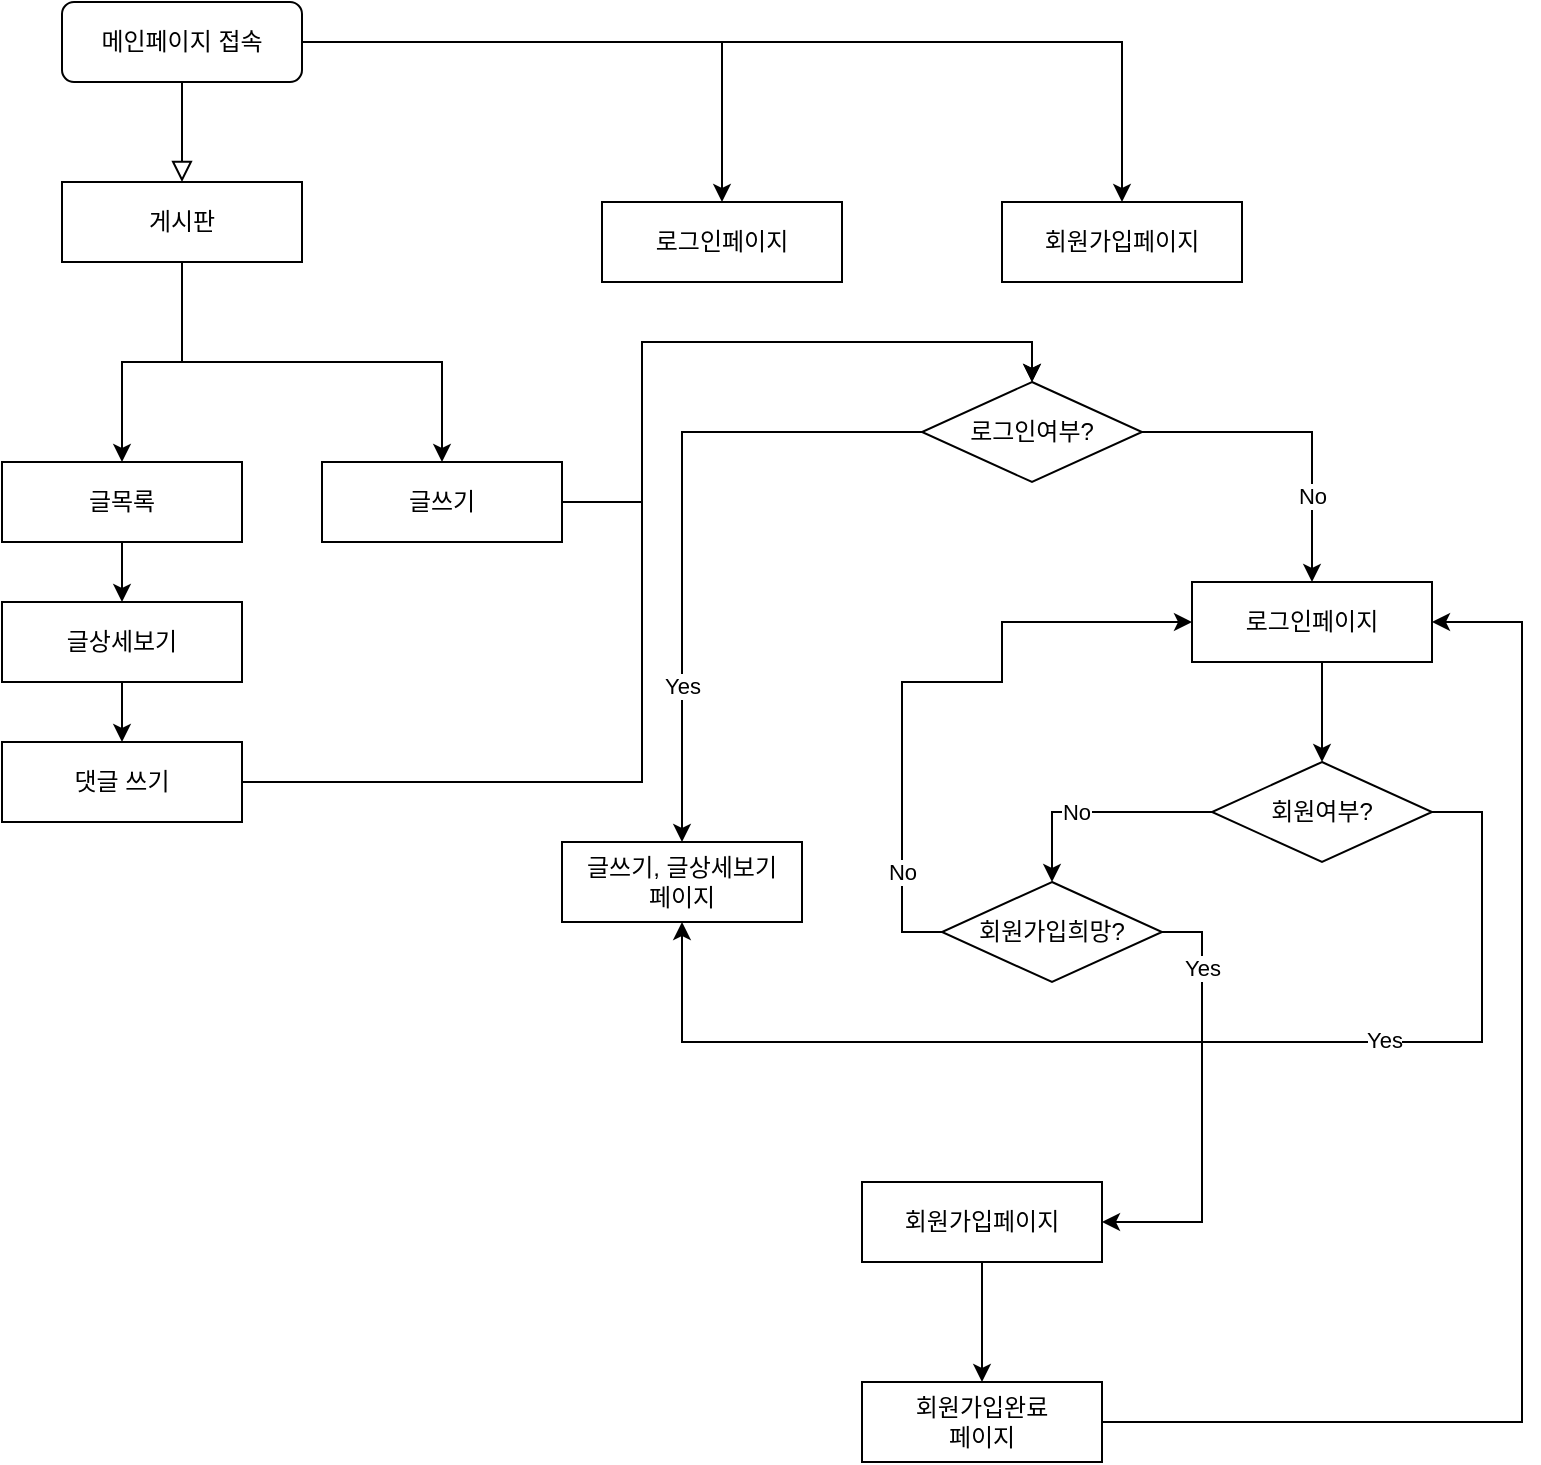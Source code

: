 <mxfile version="13.0.2" type="github">
  <diagram id="C5RBs43oDa-KdzZeNtuy" name="Page-1">
    <mxGraphModel dx="1342" dy="575" grid="1" gridSize="10" guides="1" tooltips="1" connect="1" arrows="1" fold="1" page="1" pageScale="1" pageWidth="827" pageHeight="1169" math="0" shadow="0">
      <root>
        <mxCell id="WIyWlLk6GJQsqaUBKTNV-0" />
        <mxCell id="WIyWlLk6GJQsqaUBKTNV-1" parent="WIyWlLk6GJQsqaUBKTNV-0" />
        <mxCell id="V2a57JWr7qHbGL5vG5d2-0" value="" style="rounded=0;html=1;jettySize=auto;orthogonalLoop=1;fontSize=11;endArrow=block;endFill=0;endSize=8;strokeWidth=1;shadow=0;labelBackgroundColor=none;edgeStyle=orthogonalEdgeStyle;entryX=0.5;entryY=0;entryDx=0;entryDy=0;" edge="1" parent="WIyWlLk6GJQsqaUBKTNV-1" source="V2a57JWr7qHbGL5vG5d2-3" target="V2a57JWr7qHbGL5vG5d2-6">
          <mxGeometry relative="1" as="geometry">
            <mxPoint x="130" y="110" as="targetPoint" />
          </mxGeometry>
        </mxCell>
        <mxCell id="V2a57JWr7qHbGL5vG5d2-1" style="edgeStyle=orthogonalEdgeStyle;rounded=0;orthogonalLoop=1;jettySize=auto;html=1;" edge="1" parent="WIyWlLk6GJQsqaUBKTNV-1" source="V2a57JWr7qHbGL5vG5d2-3" target="V2a57JWr7qHbGL5vG5d2-7">
          <mxGeometry relative="1" as="geometry" />
        </mxCell>
        <mxCell id="V2a57JWr7qHbGL5vG5d2-2" style="edgeStyle=orthogonalEdgeStyle;rounded=0;orthogonalLoop=1;jettySize=auto;html=1;exitX=1;exitY=0.5;exitDx=0;exitDy=0;entryX=0.5;entryY=0;entryDx=0;entryDy=0;" edge="1" parent="WIyWlLk6GJQsqaUBKTNV-1" source="V2a57JWr7qHbGL5vG5d2-3" target="V2a57JWr7qHbGL5vG5d2-8">
          <mxGeometry relative="1" as="geometry" />
        </mxCell>
        <mxCell id="V2a57JWr7qHbGL5vG5d2-3" value="메인페이지 접속" style="rounded=1;whiteSpace=wrap;html=1;fontSize=12;glass=0;strokeWidth=1;shadow=0;" vertex="1" parent="WIyWlLk6GJQsqaUBKTNV-1">
          <mxGeometry x="70" y="20" width="120" height="40" as="geometry" />
        </mxCell>
        <mxCell id="V2a57JWr7qHbGL5vG5d2-4" style="edgeStyle=orthogonalEdgeStyle;rounded=0;orthogonalLoop=1;jettySize=auto;html=1;entryX=0.5;entryY=0;entryDx=0;entryDy=0;" edge="1" parent="WIyWlLk6GJQsqaUBKTNV-1" source="V2a57JWr7qHbGL5vG5d2-6" target="V2a57JWr7qHbGL5vG5d2-10">
          <mxGeometry relative="1" as="geometry" />
        </mxCell>
        <mxCell id="V2a57JWr7qHbGL5vG5d2-5" style="edgeStyle=orthogonalEdgeStyle;rounded=0;orthogonalLoop=1;jettySize=auto;html=1;entryX=0.5;entryY=0;entryDx=0;entryDy=0;" edge="1" parent="WIyWlLk6GJQsqaUBKTNV-1" source="V2a57JWr7qHbGL5vG5d2-6" target="V2a57JWr7qHbGL5vG5d2-12">
          <mxGeometry relative="1" as="geometry">
            <Array as="points">
              <mxPoint x="130" y="200" />
              <mxPoint x="260" y="200" />
            </Array>
          </mxGeometry>
        </mxCell>
        <mxCell id="V2a57JWr7qHbGL5vG5d2-6" value="게시판" style="rounded=0;whiteSpace=wrap;html=1;" vertex="1" parent="WIyWlLk6GJQsqaUBKTNV-1">
          <mxGeometry x="70" y="110" width="120" height="40" as="geometry" />
        </mxCell>
        <mxCell id="V2a57JWr7qHbGL5vG5d2-7" value="로그인페이지" style="rounded=0;whiteSpace=wrap;html=1;" vertex="1" parent="WIyWlLk6GJQsqaUBKTNV-1">
          <mxGeometry x="340" y="120" width="120" height="40" as="geometry" />
        </mxCell>
        <mxCell id="V2a57JWr7qHbGL5vG5d2-8" value="회원가입페이지" style="rounded=0;whiteSpace=wrap;html=1;" vertex="1" parent="WIyWlLk6GJQsqaUBKTNV-1">
          <mxGeometry x="540" y="120" width="120" height="40" as="geometry" />
        </mxCell>
        <mxCell id="V2a57JWr7qHbGL5vG5d2-9" style="edgeStyle=orthogonalEdgeStyle;rounded=0;orthogonalLoop=1;jettySize=auto;html=1;exitX=0.5;exitY=1;exitDx=0;exitDy=0;entryX=0.5;entryY=0;entryDx=0;entryDy=0;" edge="1" parent="WIyWlLk6GJQsqaUBKTNV-1" source="V2a57JWr7qHbGL5vG5d2-10" target="V2a57JWr7qHbGL5vG5d2-27">
          <mxGeometry relative="1" as="geometry" />
        </mxCell>
        <mxCell id="V2a57JWr7qHbGL5vG5d2-10" value="글목록" style="rounded=0;whiteSpace=wrap;html=1;" vertex="1" parent="WIyWlLk6GJQsqaUBKTNV-1">
          <mxGeometry x="40" y="250" width="120" height="40" as="geometry" />
        </mxCell>
        <mxCell id="V2a57JWr7qHbGL5vG5d2-11" style="edgeStyle=orthogonalEdgeStyle;rounded=0;orthogonalLoop=1;jettySize=auto;html=1;entryX=0.5;entryY=0;entryDx=0;entryDy=0;exitX=1;exitY=0.5;exitDx=0;exitDy=0;" edge="1" parent="WIyWlLk6GJQsqaUBKTNV-1" source="V2a57JWr7qHbGL5vG5d2-12" target="V2a57JWr7qHbGL5vG5d2-17">
          <mxGeometry relative="1" as="geometry">
            <mxPoint x="370" y="270" as="sourcePoint" />
            <Array as="points">
              <mxPoint x="360" y="270" />
              <mxPoint x="360" y="190" />
              <mxPoint x="555" y="190" />
            </Array>
          </mxGeometry>
        </mxCell>
        <mxCell id="V2a57JWr7qHbGL5vG5d2-12" value="글쓰기" style="rounded=0;whiteSpace=wrap;html=1;" vertex="1" parent="WIyWlLk6GJQsqaUBKTNV-1">
          <mxGeometry x="200" y="250" width="120" height="40" as="geometry" />
        </mxCell>
        <mxCell id="V2a57JWr7qHbGL5vG5d2-13" style="edgeStyle=orthogonalEdgeStyle;rounded=0;orthogonalLoop=1;jettySize=auto;html=1;entryX=0.5;entryY=0;entryDx=0;entryDy=0;exitX=0;exitY=0.5;exitDx=0;exitDy=0;" edge="1" parent="WIyWlLk6GJQsqaUBKTNV-1" source="V2a57JWr7qHbGL5vG5d2-17" target="V2a57JWr7qHbGL5vG5d2-18">
          <mxGeometry relative="1" as="geometry">
            <Array as="points">
              <mxPoint x="380" y="235" />
            </Array>
            <mxPoint x="460" y="270" as="sourcePoint" />
          </mxGeometry>
        </mxCell>
        <mxCell id="V2a57JWr7qHbGL5vG5d2-14" value="Yes" style="edgeLabel;html=1;align=center;verticalAlign=middle;resizable=0;points=[];" vertex="1" connectable="0" parent="V2a57JWr7qHbGL5vG5d2-13">
          <mxGeometry x="0.66" y="-3" relative="1" as="geometry">
            <mxPoint x="3" y="-23" as="offset" />
          </mxGeometry>
        </mxCell>
        <mxCell id="V2a57JWr7qHbGL5vG5d2-15" style="edgeStyle=orthogonalEdgeStyle;rounded=0;orthogonalLoop=1;jettySize=auto;html=1;entryX=0.5;entryY=0;entryDx=0;entryDy=0;exitX=1;exitY=0.5;exitDx=0;exitDy=0;" edge="1" parent="WIyWlLk6GJQsqaUBKTNV-1" source="V2a57JWr7qHbGL5vG5d2-17" target="V2a57JWr7qHbGL5vG5d2-20">
          <mxGeometry relative="1" as="geometry">
            <Array as="points">
              <mxPoint x="695" y="235" />
            </Array>
          </mxGeometry>
        </mxCell>
        <mxCell id="V2a57JWr7qHbGL5vG5d2-16" value="No" style="edgeLabel;html=1;align=center;verticalAlign=middle;resizable=0;points=[];" vertex="1" connectable="0" parent="V2a57JWr7qHbGL5vG5d2-15">
          <mxGeometry x="0.72" y="-2" relative="1" as="geometry">
            <mxPoint x="2" y="-21" as="offset" />
          </mxGeometry>
        </mxCell>
        <mxCell id="V2a57JWr7qHbGL5vG5d2-17" value="로그인여부?" style="rhombus;whiteSpace=wrap;html=1;" vertex="1" parent="WIyWlLk6GJQsqaUBKTNV-1">
          <mxGeometry x="500" y="210" width="110" height="50" as="geometry" />
        </mxCell>
        <mxCell id="V2a57JWr7qHbGL5vG5d2-18" value="&lt;div&gt;글쓰기, 글상세보기&lt;/div&gt;&lt;div&gt; 페이지&lt;/div&gt;" style="rounded=0;whiteSpace=wrap;html=1;" vertex="1" parent="WIyWlLk6GJQsqaUBKTNV-1">
          <mxGeometry x="320" y="440" width="120" height="40" as="geometry" />
        </mxCell>
        <mxCell id="V2a57JWr7qHbGL5vG5d2-19" style="edgeStyle=orthogonalEdgeStyle;rounded=0;orthogonalLoop=1;jettySize=auto;html=1;entryX=0.5;entryY=0;entryDx=0;entryDy=0;" edge="1" parent="WIyWlLk6GJQsqaUBKTNV-1" source="V2a57JWr7qHbGL5vG5d2-20" target="V2a57JWr7qHbGL5vG5d2-25">
          <mxGeometry relative="1" as="geometry">
            <Array as="points">
              <mxPoint x="700" y="330" />
              <mxPoint x="700" y="330" />
            </Array>
          </mxGeometry>
        </mxCell>
        <mxCell id="V2a57JWr7qHbGL5vG5d2-20" value="로그인페이지" style="rounded=0;whiteSpace=wrap;html=1;" vertex="1" parent="WIyWlLk6GJQsqaUBKTNV-1">
          <mxGeometry x="635" y="310" width="120" height="40" as="geometry" />
        </mxCell>
        <mxCell id="V2a57JWr7qHbGL5vG5d2-21" style="edgeStyle=orthogonalEdgeStyle;rounded=0;orthogonalLoop=1;jettySize=auto;html=1;entryX=0.5;entryY=0;entryDx=0;entryDy=0;exitX=0;exitY=0.5;exitDx=0;exitDy=0;" edge="1" parent="WIyWlLk6GJQsqaUBKTNV-1" source="V2a57JWr7qHbGL5vG5d2-25" target="V2a57JWr7qHbGL5vG5d2-32">
          <mxGeometry relative="1" as="geometry">
            <Array as="points">
              <mxPoint x="565" y="425" />
            </Array>
          </mxGeometry>
        </mxCell>
        <mxCell id="V2a57JWr7qHbGL5vG5d2-22" value="No" style="edgeLabel;html=1;align=center;verticalAlign=middle;resizable=0;points=[];" vertex="1" connectable="0" parent="V2a57JWr7qHbGL5vG5d2-21">
          <mxGeometry x="0.304" y="-3" relative="1" as="geometry">
            <mxPoint x="7" y="3" as="offset" />
          </mxGeometry>
        </mxCell>
        <mxCell id="V2a57JWr7qHbGL5vG5d2-23" style="edgeStyle=orthogonalEdgeStyle;rounded=0;orthogonalLoop=1;jettySize=auto;html=1;entryX=0.5;entryY=1;entryDx=0;entryDy=0;exitX=1;exitY=0.5;exitDx=0;exitDy=0;" edge="1" parent="WIyWlLk6GJQsqaUBKTNV-1" source="V2a57JWr7qHbGL5vG5d2-25" target="V2a57JWr7qHbGL5vG5d2-18">
          <mxGeometry relative="1" as="geometry">
            <Array as="points">
              <mxPoint x="780" y="425" />
              <mxPoint x="780" y="540" />
              <mxPoint x="380" y="540" />
            </Array>
          </mxGeometry>
        </mxCell>
        <mxCell id="V2a57JWr7qHbGL5vG5d2-24" value="Yes" style="edgeLabel;html=1;align=center;verticalAlign=middle;resizable=0;points=[];" vertex="1" connectable="0" parent="V2a57JWr7qHbGL5vG5d2-23">
          <mxGeometry x="-0.368" y="-1" relative="1" as="geometry">
            <mxPoint as="offset" />
          </mxGeometry>
        </mxCell>
        <mxCell id="V2a57JWr7qHbGL5vG5d2-25" value="회원여부?" style="rhombus;whiteSpace=wrap;html=1;" vertex="1" parent="WIyWlLk6GJQsqaUBKTNV-1">
          <mxGeometry x="645" y="400" width="110" height="50" as="geometry" />
        </mxCell>
        <mxCell id="V2a57JWr7qHbGL5vG5d2-26" style="edgeStyle=orthogonalEdgeStyle;rounded=0;orthogonalLoop=1;jettySize=auto;html=1;exitX=0.5;exitY=1;exitDx=0;exitDy=0;entryX=0.5;entryY=0;entryDx=0;entryDy=0;" edge="1" parent="WIyWlLk6GJQsqaUBKTNV-1" source="V2a57JWr7qHbGL5vG5d2-27" target="V2a57JWr7qHbGL5vG5d2-38">
          <mxGeometry relative="1" as="geometry" />
        </mxCell>
        <mxCell id="V2a57JWr7qHbGL5vG5d2-27" value="글상세보기" style="rounded=0;whiteSpace=wrap;html=1;" vertex="1" parent="WIyWlLk6GJQsqaUBKTNV-1">
          <mxGeometry x="40" y="320" width="120" height="40" as="geometry" />
        </mxCell>
        <mxCell id="V2a57JWr7qHbGL5vG5d2-28" style="edgeStyle=orthogonalEdgeStyle;rounded=0;orthogonalLoop=1;jettySize=auto;html=1;entryX=0;entryY=0.5;entryDx=0;entryDy=0;exitX=0;exitY=0.5;exitDx=0;exitDy=0;" edge="1" parent="WIyWlLk6GJQsqaUBKTNV-1" source="V2a57JWr7qHbGL5vG5d2-32" target="V2a57JWr7qHbGL5vG5d2-20">
          <mxGeometry relative="1" as="geometry">
            <Array as="points">
              <mxPoint x="490" y="485" />
              <mxPoint x="490" y="360" />
              <mxPoint x="540" y="360" />
              <mxPoint x="540" y="330" />
            </Array>
          </mxGeometry>
        </mxCell>
        <mxCell id="V2a57JWr7qHbGL5vG5d2-29" value="&lt;div&gt;No&lt;/div&gt;" style="edgeLabel;html=1;align=center;verticalAlign=middle;resizable=0;points=[];" vertex="1" connectable="0" parent="V2a57JWr7qHbGL5vG5d2-28">
          <mxGeometry x="-0.68" y="-2" relative="1" as="geometry">
            <mxPoint x="-2" y="1" as="offset" />
          </mxGeometry>
        </mxCell>
        <mxCell id="V2a57JWr7qHbGL5vG5d2-30" style="edgeStyle=orthogonalEdgeStyle;rounded=0;orthogonalLoop=1;jettySize=auto;html=1;exitX=1;exitY=0.5;exitDx=0;exitDy=0;entryX=1;entryY=0.5;entryDx=0;entryDy=0;" edge="1" parent="WIyWlLk6GJQsqaUBKTNV-1" source="V2a57JWr7qHbGL5vG5d2-32" target="V2a57JWr7qHbGL5vG5d2-34">
          <mxGeometry relative="1" as="geometry" />
        </mxCell>
        <mxCell id="V2a57JWr7qHbGL5vG5d2-31" value="Yes" style="edgeLabel;html=1;align=center;verticalAlign=middle;resizable=0;points=[];" vertex="1" connectable="0" parent="V2a57JWr7qHbGL5vG5d2-30">
          <mxGeometry x="-0.647" relative="1" as="geometry">
            <mxPoint as="offset" />
          </mxGeometry>
        </mxCell>
        <mxCell id="V2a57JWr7qHbGL5vG5d2-32" value="회원가입희망?" style="rhombus;whiteSpace=wrap;html=1;" vertex="1" parent="WIyWlLk6GJQsqaUBKTNV-1">
          <mxGeometry x="510" y="460" width="110" height="50" as="geometry" />
        </mxCell>
        <mxCell id="V2a57JWr7qHbGL5vG5d2-33" style="edgeStyle=orthogonalEdgeStyle;rounded=0;orthogonalLoop=1;jettySize=auto;html=1;entryX=0.5;entryY=0;entryDx=0;entryDy=0;" edge="1" parent="WIyWlLk6GJQsqaUBKTNV-1" source="V2a57JWr7qHbGL5vG5d2-34" target="V2a57JWr7qHbGL5vG5d2-36">
          <mxGeometry relative="1" as="geometry" />
        </mxCell>
        <mxCell id="V2a57JWr7qHbGL5vG5d2-34" value="회원가입페이지" style="rounded=0;whiteSpace=wrap;html=1;" vertex="1" parent="WIyWlLk6GJQsqaUBKTNV-1">
          <mxGeometry x="470" y="610" width="120" height="40" as="geometry" />
        </mxCell>
        <mxCell id="V2a57JWr7qHbGL5vG5d2-35" style="edgeStyle=orthogonalEdgeStyle;rounded=0;orthogonalLoop=1;jettySize=auto;html=1;entryX=1;entryY=0.5;entryDx=0;entryDy=0;" edge="1" parent="WIyWlLk6GJQsqaUBKTNV-1" source="V2a57JWr7qHbGL5vG5d2-36" target="V2a57JWr7qHbGL5vG5d2-20">
          <mxGeometry relative="1" as="geometry">
            <Array as="points">
              <mxPoint x="800" y="730" />
              <mxPoint x="800" y="330" />
            </Array>
          </mxGeometry>
        </mxCell>
        <mxCell id="V2a57JWr7qHbGL5vG5d2-36" value="&lt;div&gt;회원가입완료&lt;/div&gt;&lt;div&gt;페이지&lt;br&gt;&lt;/div&gt;" style="rounded=0;whiteSpace=wrap;html=1;" vertex="1" parent="WIyWlLk6GJQsqaUBKTNV-1">
          <mxGeometry x="470" y="710" width="120" height="40" as="geometry" />
        </mxCell>
        <mxCell id="V2a57JWr7qHbGL5vG5d2-37" style="edgeStyle=orthogonalEdgeStyle;rounded=0;orthogonalLoop=1;jettySize=auto;html=1;entryX=0.5;entryY=0;entryDx=0;entryDy=0;" edge="1" parent="WIyWlLk6GJQsqaUBKTNV-1" source="V2a57JWr7qHbGL5vG5d2-38" target="V2a57JWr7qHbGL5vG5d2-17">
          <mxGeometry relative="1" as="geometry">
            <Array as="points">
              <mxPoint x="360" y="410" />
              <mxPoint x="360" y="190" />
              <mxPoint x="555" y="190" />
            </Array>
          </mxGeometry>
        </mxCell>
        <mxCell id="V2a57JWr7qHbGL5vG5d2-38" value="댓글 쓰기" style="rounded=0;whiteSpace=wrap;html=1;" vertex="1" parent="WIyWlLk6GJQsqaUBKTNV-1">
          <mxGeometry x="40" y="390" width="120" height="40" as="geometry" />
        </mxCell>
      </root>
    </mxGraphModel>
  </diagram>
</mxfile>
